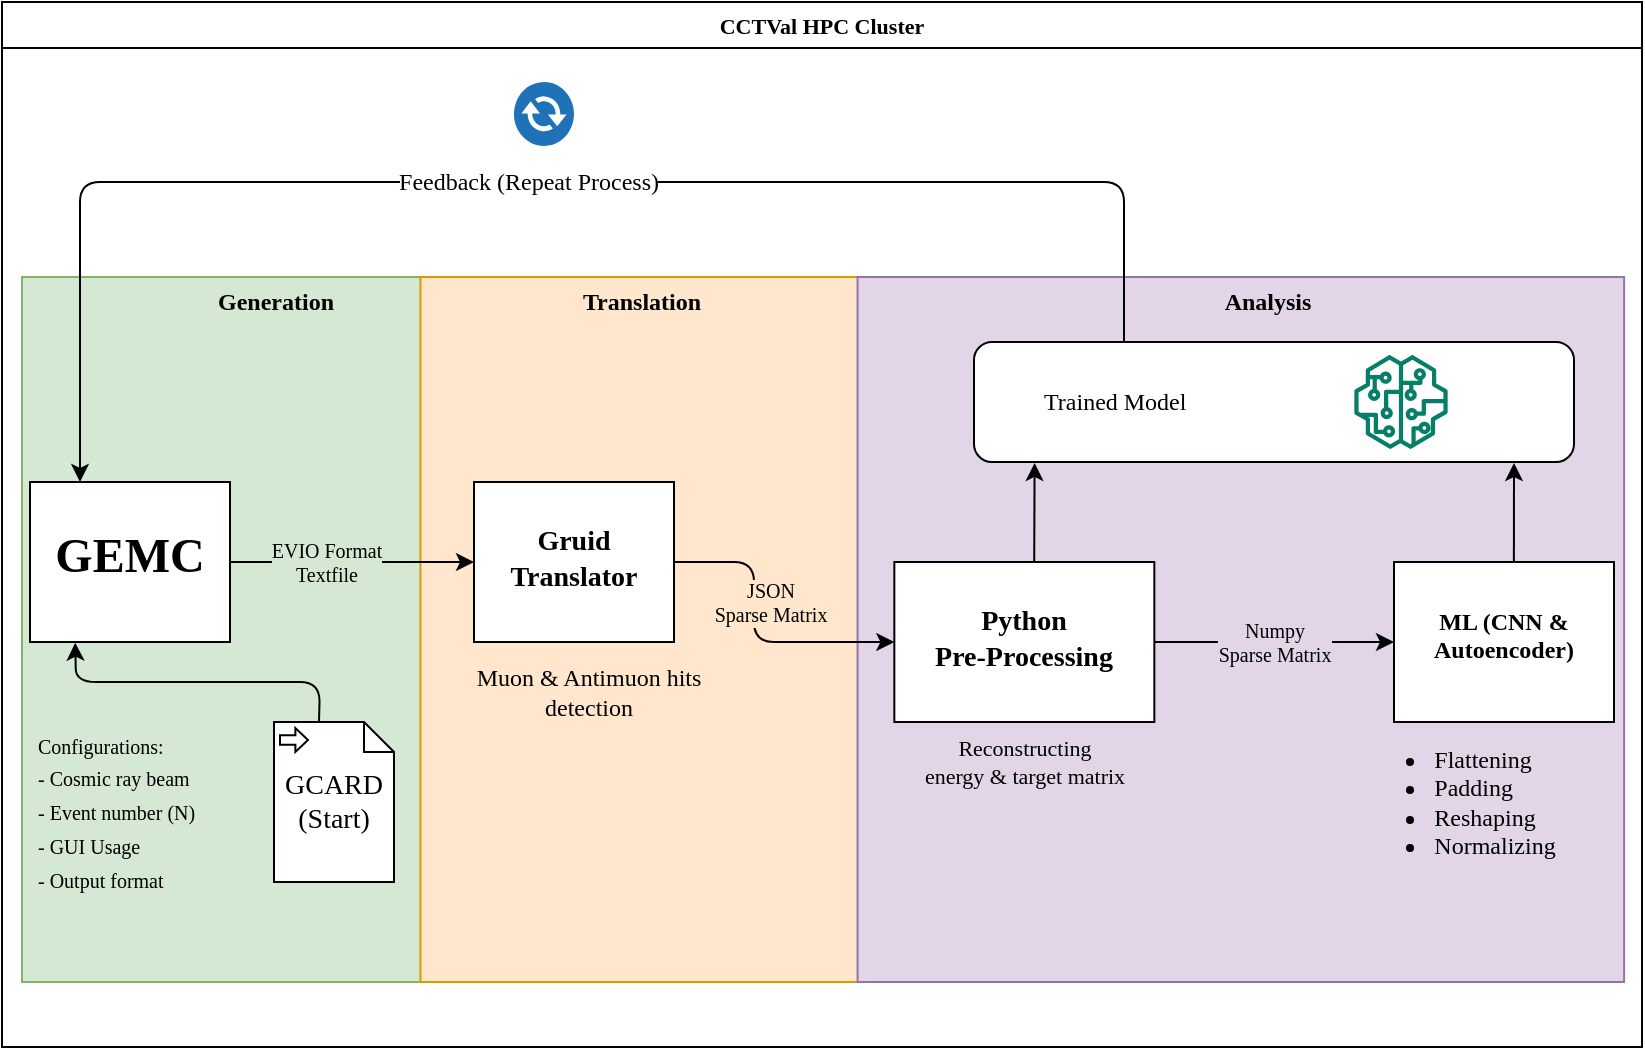 <mxfile version="21.5.0" type="device">
  <diagram id="3rr6Cfkzu58TGP5Sj53L" name="Página-1">
    <mxGraphModel dx="1418" dy="820" grid="1" gridSize="10" guides="1" tooltips="1" connect="1" arrows="1" fold="1" page="1" pageScale="1" pageWidth="827" pageHeight="1169" math="0" shadow="0">
      <root>
        <mxCell id="0" />
        <mxCell id="1" parent="0" />
        <mxCell id="47" value="CCTVal HPC Cluster" style="swimlane;whiteSpace=wrap;html=1;fontFamily=Lucida Console;fontSize=11;" parent="1" vertex="1">
          <mxGeometry x="4" y="260" width="820" height="522.56" as="geometry">
            <mxRectangle x="4" y="230" width="160" height="30" as="alternateBounds" />
          </mxGeometry>
        </mxCell>
        <mxCell id="49" value="" style="rounded=0;whiteSpace=wrap;html=1;fontFamily=Lucida Console;fontSize=11;rotation=90;fillColor=#d5e8d4;strokeColor=#82b366;" parent="47" vertex="1">
          <mxGeometry x="-65.88" y="213.4" width="352.5" height="200.73" as="geometry" />
        </mxCell>
        <mxCell id="mMipD1yd9jHkRmRfEnzj-49" value="Generation" style="text;html=1;strokeColor=none;fillColor=none;align=center;verticalAlign=middle;whiteSpace=wrap;rounded=0;fontFamily=Lucida Console;fontStyle=1" parent="47" vertex="1">
          <mxGeometry x="114" y="140" width="46" height="20" as="geometry" />
        </mxCell>
        <mxCell id="mMipD1yd9jHkRmRfEnzj-50" value="" style="rounded=0;whiteSpace=wrap;html=1;fontFamily=Lucida Console;fontSize=11;rotation=90;fillColor=#ffe6cc;strokeColor=#d79b00;" parent="47" vertex="1">
          <mxGeometry x="144.02" y="202.72" width="352.5" height="222.11" as="geometry" />
        </mxCell>
        <mxCell id="mMipD1yd9jHkRmRfEnzj-51" value="Translation" style="text;html=1;strokeColor=none;fillColor=none;align=center;verticalAlign=middle;whiteSpace=wrap;rounded=0;fontFamily=Lucida Console;fontStyle=1" parent="47" vertex="1">
          <mxGeometry x="297.39" y="140" width="46" height="20" as="geometry" />
        </mxCell>
        <mxCell id="mMipD1yd9jHkRmRfEnzj-52" value="" style="rounded=0;whiteSpace=wrap;html=1;fontFamily=Lucida Console;fontSize=11;rotation=90;fillColor=#e1d5e7;strokeColor=#9673a6;" parent="47" vertex="1">
          <mxGeometry x="443.17" y="122.13" width="352.5" height="383.26" as="geometry" />
        </mxCell>
        <mxCell id="39" value="&lt;div style=&quot;&quot;&gt;&lt;span style=&quot;background-color: initial;&quot;&gt;&amp;nbsp; &amp;nbsp; &amp;nbsp; &amp;nbsp; &amp;nbsp; &amp;nbsp;Trained Model&lt;/span&gt;&lt;/div&gt;" style="rounded=1;whiteSpace=wrap;html=1;fontFamily=Lucida Console;fontSize=12;align=left;" parent="47" vertex="1">
          <mxGeometry x="486" y="170" width="300" height="60" as="geometry" />
        </mxCell>
        <mxCell id="43" value="" style="sketch=0;pointerEvents=1;shadow=0;dashed=0;html=1;strokeColor=none;fillColor=#505050;labelPosition=center;verticalLabelPosition=bottom;verticalAlign=top;outlineConnect=0;align=center;shape=mxgraph.office.communications.exchange_active_sync;fillColor=#2072B8;fontFamily=Lucida Console;fontSize=12;" parent="47" vertex="1">
          <mxGeometry x="256" y="40" width="30" height="32" as="geometry" />
        </mxCell>
        <mxCell id="41" value="" style="sketch=0;outlineConnect=0;fontColor=#232F3E;gradientColor=none;fillColor=#067F68;strokeColor=none;dashed=0;verticalLabelPosition=bottom;verticalAlign=top;align=center;html=1;fontSize=12;fontStyle=0;aspect=fixed;pointerEvents=1;shape=mxgraph.aws4.sagemaker_model;fontFamily=Lucida Console;" parent="47" vertex="1">
          <mxGeometry x="676" y="176.5" width="47" height="47" as="geometry" />
        </mxCell>
        <mxCell id="19" value="&lt;h1 style=&quot;&quot;&gt;&lt;span style=&quot;background-color: initial;&quot;&gt;&lt;font face=&quot;Lucida Console&quot; data-font-src=&quot;https://fonts.googleapis.com/css?family=Hack&quot;&gt;GEMC&lt;/font&gt;&lt;/span&gt;&lt;/h1&gt;" style="whiteSpace=wrap;html=1;verticalAlign=top;align=center;" parent="47" vertex="1">
          <mxGeometry x="14" y="240" width="100" height="80" as="geometry" />
        </mxCell>
        <mxCell id="40" style="edgeStyle=none;html=1;fontFamily=Lucida Console;fontSize=12;exitX=0.25;exitY=0;exitDx=0;exitDy=0;entryX=0.25;entryY=0;entryDx=0;entryDy=0;" parent="47" source="39" target="19" edge="1">
          <mxGeometry relative="1" as="geometry">
            <Array as="points">
              <mxPoint x="561" y="90" />
              <mxPoint x="276" y="90" />
              <mxPoint x="39" y="90" />
            </Array>
            <mxPoint x="561.0" y="180" as="sourcePoint" />
            <mxPoint x="66" y="250" as="targetPoint" />
          </mxGeometry>
        </mxCell>
        <mxCell id="42" value="Feedback (Repeat Process)" style="edgeLabel;html=1;align=center;verticalAlign=middle;resizable=0;points=[];fontSize=12;fontFamily=Lucida Console;" parent="40" vertex="1" connectable="0">
          <mxGeometry x="-0.036" relative="1" as="geometry">
            <mxPoint x="-16" as="offset" />
          </mxGeometry>
        </mxCell>
        <mxCell id="21" value="&lt;h3 style=&quot;&quot;&gt;&lt;span style=&quot;background-color: initial;&quot;&gt;&lt;font style=&quot;font-size: 14px;&quot; face=&quot;Lucida Console&quot; data-font-src=&quot;https://fonts.googleapis.com/css?family=Hack&quot;&gt;Gruid Translator&lt;/font&gt;&lt;/span&gt;&lt;/h3&gt;" style="whiteSpace=wrap;html=1;verticalAlign=top;align=center;" parent="47" vertex="1">
          <mxGeometry x="236.0" y="240" width="100" height="80" as="geometry" />
        </mxCell>
        <mxCell id="25" value="" style="endArrow=classic;html=1;fontFamily=Lucida Console;fontSize=10;entryX=0;entryY=0.5;entryDx=0;entryDy=0;exitX=1;exitY=0.5;exitDx=0;exitDy=0;" parent="47" source="19" target="21" edge="1">
          <mxGeometry relative="1" as="geometry">
            <mxPoint x="96" y="216" as="sourcePoint" />
            <mxPoint x="196" y="216" as="targetPoint" />
          </mxGeometry>
        </mxCell>
        <mxCell id="26" value="EVIO Format&lt;br&gt;Textfile" style="edgeLabel;resizable=0;html=1;align=center;verticalAlign=middle;fontFamily=Lucida Console;fontSize=10;labelBackgroundColor=#d5e8d4;fontStyle=0" parent="25" connectable="0" vertex="1">
          <mxGeometry relative="1" as="geometry">
            <mxPoint x="-13" as="offset" />
          </mxGeometry>
        </mxCell>
        <mxCell id="27" value="&lt;h3 style=&quot;&quot;&gt;&lt;font face=&quot;Lucida Console&quot;&gt;&lt;span style=&quot;font-size: 14px;&quot;&gt;Python&lt;br&gt;&lt;/span&gt;&lt;/font&gt;&lt;font face=&quot;Lucida Console&quot;&gt;&lt;span style=&quot;font-size: 14px;&quot;&gt;Pre-Processing&lt;/span&gt;&lt;/font&gt;&lt;/h3&gt;" style="whiteSpace=wrap;html=1;verticalAlign=top;align=center;" parent="47" vertex="1">
          <mxGeometry x="446.17" y="280" width="130" height="80" as="geometry" />
        </mxCell>
        <mxCell id="37" style="edgeStyle=none;html=1;fontFamily=Lucida Console;fontSize=12;exitX=0.538;exitY=-0.002;exitDx=0;exitDy=0;exitPerimeter=0;entryX=0.101;entryY=1.008;entryDx=0;entryDy=0;entryPerimeter=0;" parent="47" source="27" target="39" edge="1">
          <mxGeometry relative="1" as="geometry">
            <mxPoint x="516" y="130" as="targetPoint" />
          </mxGeometry>
        </mxCell>
        <mxCell id="29" value="" style="endArrow=classic;html=1;fontFamily=Lucida Console;fontSize=10;exitX=1;exitY=0.5;exitDx=0;exitDy=0;entryX=0;entryY=0.5;entryDx=0;entryDy=0;" parent="47" source="21" target="27" edge="1">
          <mxGeometry relative="1" as="geometry">
            <mxPoint x="326" y="316" as="sourcePoint" />
            <mxPoint x="486" y="316" as="targetPoint" />
            <Array as="points">
              <mxPoint x="376" y="280" />
              <mxPoint x="376" y="320" />
            </Array>
          </mxGeometry>
        </mxCell>
        <mxCell id="30" value="JSON&lt;br&gt;Sparse Matrix" style="edgeLabel;resizable=0;html=1;align=center;verticalAlign=middle;fontFamily=Lucida Console;fontSize=10;labelBackgroundColor=#ffe6cc;" parent="29" connectable="0" vertex="1">
          <mxGeometry relative="1" as="geometry">
            <mxPoint x="8" y="-15" as="offset" />
          </mxGeometry>
        </mxCell>
        <mxCell id="46" value="&lt;div style=&quot;font-size: 11px;&quot;&gt;&lt;span style=&quot;background-color: initial;&quot;&gt;&lt;font style=&quot;font-size: 11px;&quot;&gt;Reconstructing&lt;/font&gt;&lt;/span&gt;&lt;/div&gt;&lt;div style=&quot;font-size: 11px;&quot;&gt;&lt;span style=&quot;background-color: initial;&quot;&gt;&lt;font style=&quot;font-size: 11px;&quot;&gt;energy &amp;amp; target matrix&lt;/font&gt;&lt;/span&gt;&lt;/div&gt;" style="text;html=1;align=center;verticalAlign=middle;resizable=0;points=[];autosize=1;strokeColor=none;fillColor=none;fontSize=12;fontFamily=Lucida Console;" parent="47" vertex="1">
          <mxGeometry x="426.17" y="360" width="170" height="40" as="geometry" />
        </mxCell>
        <mxCell id="44" value="&lt;div style=&quot;text-align: left;&quot;&gt;&lt;ul&gt;&lt;li&gt;&lt;span style=&quot;background-color: initial;&quot;&gt;Flattening&lt;/span&gt;&lt;/li&gt;&lt;li&gt;&lt;span style=&quot;background-color: initial;&quot;&gt;Padding&lt;/span&gt;&lt;/li&gt;&lt;li&gt;&lt;span style=&quot;background-color: initial;&quot;&gt;Reshaping&lt;/span&gt;&lt;/li&gt;&lt;li&gt;&lt;span style=&quot;background-color: initial;&quot;&gt;Normalizing&lt;/span&gt;&lt;/li&gt;&lt;/ul&gt;&lt;/div&gt;" style="text;html=1;align=center;verticalAlign=middle;resizable=0;points=[];autosize=1;strokeColor=none;fillColor=none;fontSize=12;fontFamily=Lucida Console;" parent="47" vertex="1">
          <mxGeometry x="655.67" y="340" width="140" height="120" as="geometry" />
        </mxCell>
        <mxCell id="33" value="&lt;h4 style=&quot;&quot;&gt;&lt;font face=&quot;Lucida Console&quot;&gt;ML (CNN &amp;amp; Autoencoder)&lt;/font&gt;&lt;/h4&gt;" style="whiteSpace=wrap;html=1;verticalAlign=top;align=center;" parent="47" vertex="1">
          <mxGeometry x="696" y="280" width="110" height="80" as="geometry" />
        </mxCell>
        <mxCell id="38" style="edgeStyle=none;html=1;fontFamily=Lucida Console;fontSize=12;exitX=0.545;exitY=0.002;exitDx=0;exitDy=0;exitPerimeter=0;entryX=0.9;entryY=1.009;entryDx=0;entryDy=0;entryPerimeter=0;" parent="47" source="33" target="39" edge="1">
          <mxGeometry relative="1" as="geometry">
            <mxPoint x="756" y="130" as="targetPoint" />
          </mxGeometry>
        </mxCell>
        <mxCell id="35" value="" style="endArrow=classic;html=1;fontFamily=Lucida Console;fontSize=10;exitX=1;exitY=0.5;exitDx=0;exitDy=0;entryX=0;entryY=0.5;entryDx=0;entryDy=0;" parent="47" source="27" target="33" edge="1">
          <mxGeometry relative="1" as="geometry">
            <mxPoint x="586" y="276" as="sourcePoint" />
            <mxPoint x="706" y="276" as="targetPoint" />
          </mxGeometry>
        </mxCell>
        <mxCell id="36" value="Numpy&lt;br&gt;Sparse Matrix" style="edgeLabel;resizable=0;html=1;align=center;verticalAlign=middle;fontFamily=Lucida Console;fontSize=10;labelBackgroundColor=#e1d5e7;" parent="35" connectable="0" vertex="1">
          <mxGeometry relative="1" as="geometry" />
        </mxCell>
        <mxCell id="17" value="" style="shape=mxgraph.bpmn.data;labelPosition=center;verticalLabelPosition=bottom;align=center;verticalAlign=top;whiteSpace=wrap;size=15;html=1;bpmnTransferType=input;" parent="47" vertex="1">
          <mxGeometry x="136" y="360" width="60" height="80" as="geometry" />
        </mxCell>
        <mxCell id="20" value="" style="edgeStyle=none;html=1;entryX=0.226;entryY=1.004;entryDx=0;entryDy=0;exitX=0;exitY=0;exitDx=22.5;exitDy=0;exitPerimeter=0;entryPerimeter=0;" parent="47" source="17" target="19" edge="1">
          <mxGeometry relative="1" as="geometry">
            <mxPoint x="166" y="336" as="targetPoint" />
            <Array as="points">
              <mxPoint x="159" y="340" />
              <mxPoint x="106" y="340" />
              <mxPoint x="37" y="340" />
            </Array>
          </mxGeometry>
        </mxCell>
        <mxCell id="23" value="GCARD&lt;br&gt;(Start)" style="text;html=1;strokeColor=none;fillColor=none;align=center;verticalAlign=middle;whiteSpace=wrap;rounded=0;fontFamily=Lucida Console;fontSize=14;" parent="47" vertex="1">
          <mxGeometry x="146" y="390" width="40" height="20" as="geometry" />
        </mxCell>
        <mxCell id="mMipD1yd9jHkRmRfEnzj-53" value="Analysis" style="text;html=1;strokeColor=none;fillColor=none;align=center;verticalAlign=middle;whiteSpace=wrap;rounded=0;fontFamily=Lucida Console;fontStyle=1" parent="47" vertex="1">
          <mxGeometry x="609.67" y="140" width="46" height="20" as="geometry" />
        </mxCell>
        <mxCell id="vvt3XEcbYPCV8UeByKpE-50" value="&lt;font face=&quot;Lucida Console&quot;&gt;Muon &amp;amp; Antimuon hits detection&lt;/font&gt;" style="text;html=1;strokeColor=none;fillColor=none;align=center;verticalAlign=middle;whiteSpace=wrap;rounded=0;" parent="47" vertex="1">
          <mxGeometry x="216" y="330" width="154.73" height="30" as="geometry" />
        </mxCell>
        <mxCell id="24" value="&lt;font style=&quot;font-size: 10px;&quot;&gt;&lt;span style=&quot;background-color: initial;&quot;&gt;Configurations:&lt;/span&gt;&lt;span style=&quot;background-color: initial;&quot;&gt;&lt;br&gt;&lt;/span&gt;-&amp;nbsp;&lt;span style=&quot;background-color: initial;&quot;&gt;Cosmic ray beam&lt;/span&gt;&lt;br&gt;&lt;span style=&quot;background-color: initial;&quot;&gt;- Event number (N)&lt;/span&gt;&lt;br&gt;&lt;span style=&quot;background-color: initial;&quot;&gt;- GUI Usage&lt;/span&gt;&lt;br&gt;&lt;span style=&quot;background-color: initial;&quot;&gt;- Output format&amp;nbsp;&lt;/span&gt;&lt;/font&gt;" style="text;html=1;strokeColor=none;fillColor=none;align=left;verticalAlign=middle;whiteSpace=wrap;rounded=0;fontFamily=Lucida Console;fontSize=14;" parent="1" vertex="1">
          <mxGeometry x="20" y="620" width="120" height="90" as="geometry" />
        </mxCell>
      </root>
    </mxGraphModel>
  </diagram>
</mxfile>
